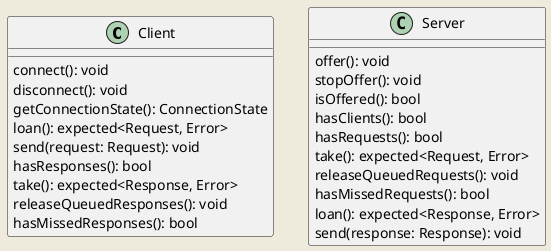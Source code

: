@startuml
skinparam backgroundColor #EEEBDC

class Client {
  connect(): void
  disconnect(): void
  getConnectionState(): ConnectionState
  loan(): expected<Request, Error>
  send(request: Request): void
  hasResponses(): bool
  take(): expected<Response, Error>
  releaseQueuedResponses(): void
  hasMissedResponses(): bool
}

class Server {
  offer(): void
  stopOffer(): void
  isOffered(): bool
  hasClients(): bool
  hasRequests(): bool
  take(): expected<Request, Error>
  releaseQueuedRequests(): void
  hasMissedRequests(): bool
  loan(): expected<Response, Error>
  send(response: Response): void
}

@enduml
